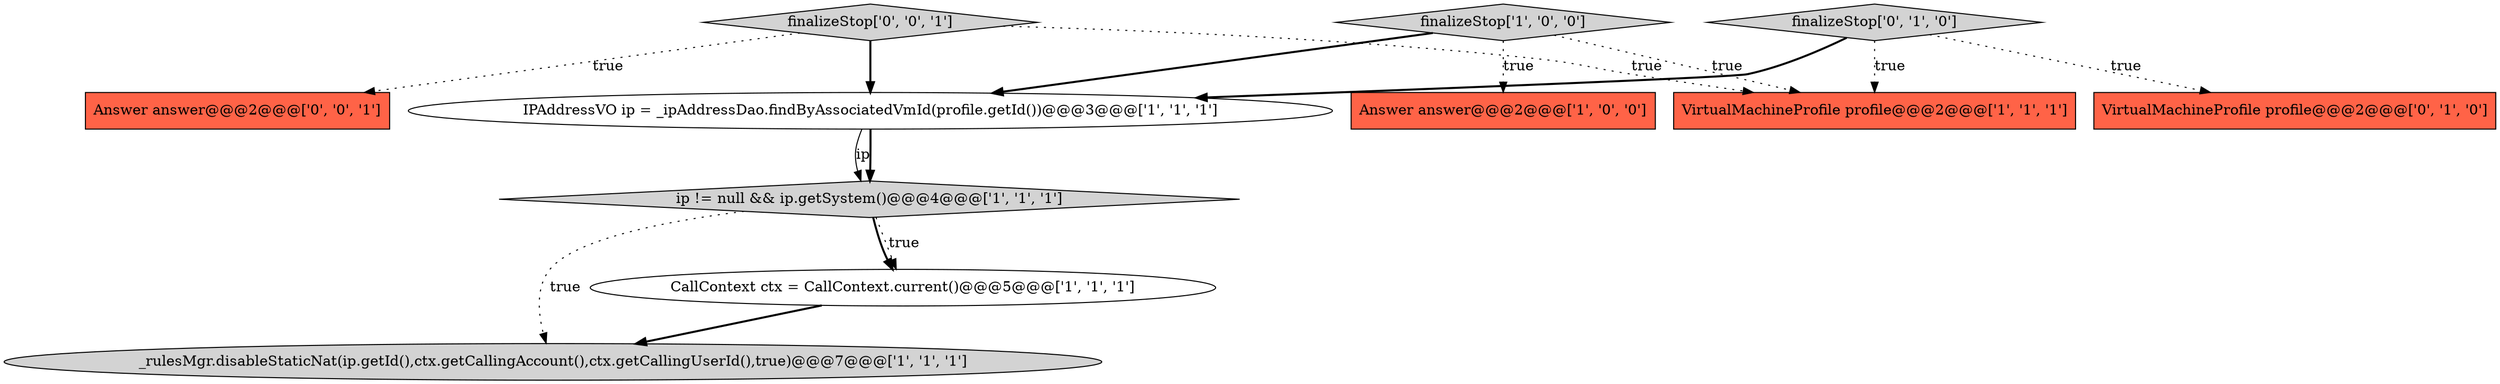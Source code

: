 digraph {
6 [style = filled, label = "ip != null && ip.getSystem()@@@4@@@['1', '1', '1']", fillcolor = lightgray, shape = diamond image = "AAA0AAABBB1BBB"];
0 [style = filled, label = "Answer answer@@@2@@@['1', '0', '0']", fillcolor = tomato, shape = box image = "AAA0AAABBB1BBB"];
5 [style = filled, label = "IPAddressVO ip = _ipAddressDao.findByAssociatedVmId(profile.getId())@@@3@@@['1', '1', '1']", fillcolor = white, shape = ellipse image = "AAA0AAABBB1BBB"];
10 [style = filled, label = "Answer answer@@@2@@@['0', '0', '1']", fillcolor = tomato, shape = box image = "AAA0AAABBB3BBB"];
1 [style = filled, label = "_rulesMgr.disableStaticNat(ip.getId(),ctx.getCallingAccount(),ctx.getCallingUserId(),true)@@@7@@@['1', '1', '1']", fillcolor = lightgray, shape = ellipse image = "AAA0AAABBB1BBB"];
3 [style = filled, label = "VirtualMachineProfile profile@@@2@@@['1', '1', '1']", fillcolor = tomato, shape = box image = "AAA0AAABBB1BBB"];
8 [style = filled, label = "VirtualMachineProfile profile@@@2@@@['0', '1', '0']", fillcolor = tomato, shape = box image = "AAA0AAABBB2BBB"];
9 [style = filled, label = "finalizeStop['0', '0', '1']", fillcolor = lightgray, shape = diamond image = "AAA0AAABBB3BBB"];
2 [style = filled, label = "finalizeStop['1', '0', '0']", fillcolor = lightgray, shape = diamond image = "AAA0AAABBB1BBB"];
4 [style = filled, label = "CallContext ctx = CallContext.current()@@@5@@@['1', '1', '1']", fillcolor = white, shape = ellipse image = "AAA0AAABBB1BBB"];
7 [style = filled, label = "finalizeStop['0', '1', '0']", fillcolor = lightgray, shape = diamond image = "AAA0AAABBB2BBB"];
7->5 [style = bold, label=""];
6->4 [style = dotted, label="true"];
9->3 [style = dotted, label="true"];
5->6 [style = solid, label="ip"];
9->10 [style = dotted, label="true"];
6->1 [style = dotted, label="true"];
2->0 [style = dotted, label="true"];
2->3 [style = dotted, label="true"];
7->3 [style = dotted, label="true"];
6->4 [style = bold, label=""];
9->5 [style = bold, label=""];
5->6 [style = bold, label=""];
4->1 [style = bold, label=""];
2->5 [style = bold, label=""];
7->8 [style = dotted, label="true"];
}
